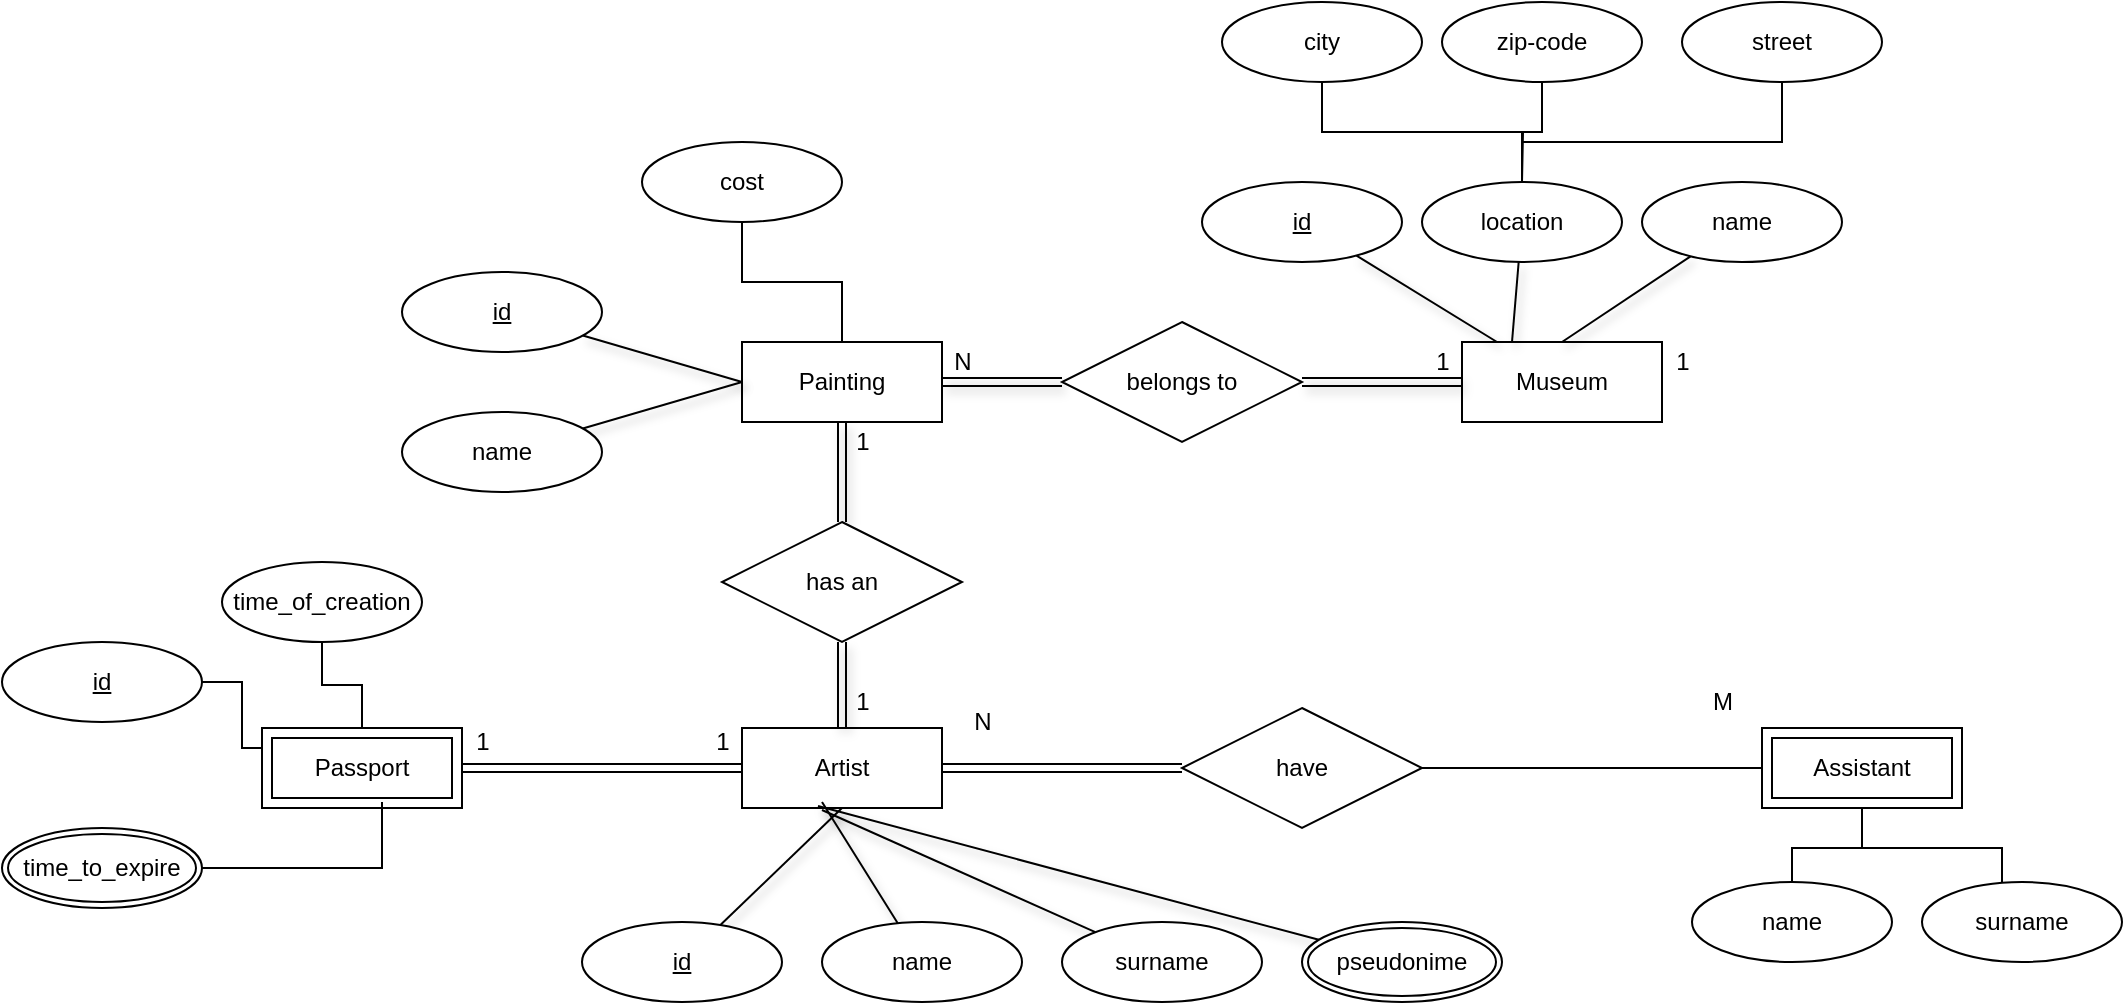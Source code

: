 <mxfile version="16.5.1" type="device"><diagram name="Page-1" id="e7e014a7-5840-1c2e-5031-d8a46d1fe8dd"><mxGraphModel dx="2037" dy="579" grid="1" gridSize="10" guides="1" tooltips="1" connect="1" arrows="1" fold="1" page="1" pageScale="1" pageWidth="1169" pageHeight="826" background="none" math="0" shadow="0"><root><mxCell id="0"/><mxCell id="1" parent="0"/><mxCell id="tcspQJJbEjXAP0xoxj2N-1" value="Museum" style="whiteSpace=wrap;html=1;align=center;" parent="1" vertex="1"><mxGeometry x="570" y="200" width="100" height="40" as="geometry"/></mxCell><mxCell id="tcspQJJbEjXAP0xoxj2N-53" style="edgeStyle=none;shape=link;rounded=0;orthogonalLoop=1;jettySize=auto;html=1;entryX=0;entryY=0.5;entryDx=0;entryDy=0;shadow=1;" parent="1" source="tcspQJJbEjXAP0xoxj2N-2" target="tcspQJJbEjXAP0xoxj2N-50" edge="1"><mxGeometry relative="1" as="geometry"/></mxCell><mxCell id="tcspQJJbEjXAP0xoxj2N-2" value="Painting" style="whiteSpace=wrap;html=1;align=center;" parent="1" vertex="1"><mxGeometry x="210" y="200" width="100" height="40" as="geometry"/></mxCell><mxCell id="W3V4HR7gL9xtQNZIHnZM-19" style="edgeStyle=orthogonalEdgeStyle;rounded=0;orthogonalLoop=1;jettySize=auto;html=1;endArrow=none;endFill=0;shape=link;" edge="1" parent="1" source="tcspQJJbEjXAP0xoxj2N-4" target="W3V4HR7gL9xtQNZIHnZM-18"><mxGeometry relative="1" as="geometry"/></mxCell><mxCell id="tcspQJJbEjXAP0xoxj2N-4" value="Artist" style="whiteSpace=wrap;html=1;align=center;" parent="1" vertex="1"><mxGeometry x="210" y="393" width="100" height="40" as="geometry"/></mxCell><mxCell id="tcspQJJbEjXAP0xoxj2N-19" style="edgeStyle=none;rounded=0;orthogonalLoop=1;jettySize=auto;html=1;entryX=0.5;entryY=1;entryDx=0;entryDy=0;shadow=1;endArrow=none;" parent="1" source="tcspQJJbEjXAP0xoxj2N-6" target="tcspQJJbEjXAP0xoxj2N-4" edge="1"><mxGeometry relative="1" as="geometry"/></mxCell><mxCell id="tcspQJJbEjXAP0xoxj2N-6" value="&lt;u&gt;id&lt;/u&gt;" style="ellipse;whiteSpace=wrap;html=1;align=center;" parent="1" vertex="1"><mxGeometry x="130" y="490" width="100" height="40" as="geometry"/></mxCell><mxCell id="tcspQJJbEjXAP0xoxj2N-20" style="endArrow=none;edgeStyle=none;rounded=0;orthogonalLoop=1;jettySize=auto;html=1;entryX=0.4;entryY=0.925;entryDx=0;entryDy=0;entryPerimeter=0;shadow=1;" parent="1" source="tcspQJJbEjXAP0xoxj2N-7" target="tcspQJJbEjXAP0xoxj2N-4" edge="1"><mxGeometry relative="1" as="geometry"/></mxCell><mxCell id="tcspQJJbEjXAP0xoxj2N-7" value="name" style="ellipse;whiteSpace=wrap;html=1;align=center;" parent="1" vertex="1"><mxGeometry x="250" y="490" width="100" height="40" as="geometry"/></mxCell><mxCell id="tcspQJJbEjXAP0xoxj2N-21" style="edgeStyle=none;rounded=0;orthogonalLoop=1;jettySize=auto;html=1;entryX=0.4;entryY=1.025;entryDx=0;entryDy=0;entryPerimeter=0;shadow=1;endArrow=none;" parent="1" source="tcspQJJbEjXAP0xoxj2N-8" target="tcspQJJbEjXAP0xoxj2N-4" edge="1"><mxGeometry relative="1" as="geometry"/></mxCell><mxCell id="tcspQJJbEjXAP0xoxj2N-8" value="surname" style="ellipse;whiteSpace=wrap;html=1;align=center;" parent="1" vertex="1"><mxGeometry x="370" y="490" width="100" height="40" as="geometry"/></mxCell><mxCell id="tcspQJJbEjXAP0xoxj2N-22" style="edgeStyle=none;rounded=0;orthogonalLoop=1;jettySize=auto;html=1;entryX=0.38;entryY=0.975;entryDx=0;entryDy=0;entryPerimeter=0;shadow=1;endArrow=none;" parent="1" target="tcspQJJbEjXAP0xoxj2N-4" edge="1"><mxGeometry relative="1" as="geometry"><mxPoint x="498.419" y="498.893" as="sourcePoint"/></mxGeometry></mxCell><mxCell id="tcspQJJbEjXAP0xoxj2N-38" style="edgeStyle=none;rounded=0;orthogonalLoop=1;jettySize=auto;html=1;entryX=0.5;entryY=1;entryDx=0;entryDy=0;shadow=1;shape=link;" parent="1" source="tcspQJJbEjXAP0xoxj2N-37" target="tcspQJJbEjXAP0xoxj2N-2" edge="1"><mxGeometry relative="1" as="geometry"/></mxCell><mxCell id="tcspQJJbEjXAP0xoxj2N-39" style="edgeStyle=none;rounded=0;orthogonalLoop=1;jettySize=auto;html=1;shadow=1;shape=link;" parent="1" source="tcspQJJbEjXAP0xoxj2N-37" target="tcspQJJbEjXAP0xoxj2N-4" edge="1"><mxGeometry relative="1" as="geometry"/></mxCell><mxCell id="tcspQJJbEjXAP0xoxj2N-37" value="has an" style="shape=rhombus;perimeter=rhombusPerimeter;whiteSpace=wrap;html=1;align=center;" parent="1" vertex="1"><mxGeometry x="200" y="290" width="120" height="60" as="geometry"/></mxCell><mxCell id="tcspQJJbEjXAP0xoxj2N-43" value="1" style="text;html=1;align=center;verticalAlign=middle;resizable=0;points=[];autosize=1;strokeColor=none;fillColor=none;" parent="1" vertex="1"><mxGeometry x="260" y="370" width="20" height="20" as="geometry"/></mxCell><mxCell id="tcspQJJbEjXAP0xoxj2N-46" value="1" style="text;html=1;align=center;verticalAlign=middle;resizable=0;points=[];autosize=1;strokeColor=none;fillColor=none;" parent="1" vertex="1"><mxGeometry x="260" y="240" width="20" height="20" as="geometry"/></mxCell><mxCell id="tcspQJJbEjXAP0xoxj2N-54" style="edgeStyle=none;shape=link;rounded=0;orthogonalLoop=1;jettySize=auto;html=1;shadow=1;" parent="1" source="tcspQJJbEjXAP0xoxj2N-50" target="tcspQJJbEjXAP0xoxj2N-1" edge="1"><mxGeometry relative="1" as="geometry"/></mxCell><mxCell id="tcspQJJbEjXAP0xoxj2N-50" value="belongs to" style="shape=rhombus;perimeter=rhombusPerimeter;whiteSpace=wrap;html=1;align=center;" parent="1" vertex="1"><mxGeometry x="370" y="190" width="120" height="60" as="geometry"/></mxCell><mxCell id="tcspQJJbEjXAP0xoxj2N-52" value="pseudonime" style="ellipse;shape=doubleEllipse;margin=3;whiteSpace=wrap;html=1;align=center;" parent="1" vertex="1"><mxGeometry x="490" y="490" width="100" height="40" as="geometry"/></mxCell><mxCell id="tcspQJJbEjXAP0xoxj2N-58" value="N" style="text;html=1;align=center;verticalAlign=middle;resizable=0;points=[];autosize=1;strokeColor=none;fillColor=none;" parent="1" vertex="1"><mxGeometry x="310" y="200" width="20" height="20" as="geometry"/></mxCell><mxCell id="tcspQJJbEjXAP0xoxj2N-59" value="1" style="text;html=1;align=center;verticalAlign=middle;resizable=0;points=[];autosize=1;strokeColor=none;fillColor=none;" parent="1" vertex="1"><mxGeometry x="550" y="200" width="20" height="20" as="geometry"/></mxCell><mxCell id="tcspQJJbEjXAP0xoxj2N-60" value="1" style="text;html=1;align=center;verticalAlign=middle;resizable=0;points=[];autosize=1;strokeColor=none;fillColor=none;" parent="1" vertex="1"><mxGeometry x="670" y="200" width="20" height="20" as="geometry"/></mxCell><mxCell id="tcspQJJbEjXAP0xoxj2N-74" style="endArrow=none;edgeStyle=none;rounded=0;orthogonalLoop=1;jettySize=auto;html=1;entryX=0;entryY=0.5;entryDx=0;entryDy=0;shadow=1;" parent="1" source="tcspQJJbEjXAP0xoxj2N-71" target="tcspQJJbEjXAP0xoxj2N-2" edge="1"><mxGeometry relative="1" as="geometry"/></mxCell><mxCell id="tcspQJJbEjXAP0xoxj2N-71" value="name" style="ellipse;whiteSpace=wrap;html=1;align=center;" parent="1" vertex="1"><mxGeometry x="40" y="235" width="100" height="40" as="geometry"/></mxCell><mxCell id="tcspQJJbEjXAP0xoxj2N-73" style="endArrow=none;edgeStyle=none;rounded=0;orthogonalLoop=1;jettySize=auto;html=1;entryX=0;entryY=0.5;entryDx=0;entryDy=0;shadow=1;" parent="1" source="tcspQJJbEjXAP0xoxj2N-72" target="tcspQJJbEjXAP0xoxj2N-2" edge="1"><mxGeometry relative="1" as="geometry"/></mxCell><mxCell id="tcspQJJbEjXAP0xoxj2N-72" value="id" style="ellipse;whiteSpace=wrap;html=1;align=center;fontStyle=4;" parent="1" vertex="1"><mxGeometry x="40" y="165" width="100" height="40" as="geometry"/></mxCell><mxCell id="tcspQJJbEjXAP0xoxj2N-79" style="endArrow=none;edgeStyle=none;rounded=0;orthogonalLoop=1;jettySize=auto;html=1;shadow=1;" parent="1" source="tcspQJJbEjXAP0xoxj2N-76" target="tcspQJJbEjXAP0xoxj2N-1" edge="1"><mxGeometry relative="1" as="geometry"/></mxCell><mxCell id="tcspQJJbEjXAP0xoxj2N-76" value="id" style="ellipse;whiteSpace=wrap;html=1;align=center;fontStyle=4;" parent="1" vertex="1"><mxGeometry x="440" y="120" width="100" height="40" as="geometry"/></mxCell><mxCell id="tcspQJJbEjXAP0xoxj2N-80" style="endArrow=none;edgeStyle=none;rounded=0;orthogonalLoop=1;jettySize=auto;html=1;entryX=0.25;entryY=0;entryDx=0;entryDy=0;shadow=1;" parent="1" source="tcspQJJbEjXAP0xoxj2N-77" target="tcspQJJbEjXAP0xoxj2N-1" edge="1"><mxGeometry relative="1" as="geometry"/></mxCell><mxCell id="tcspQJJbEjXAP0xoxj2N-77" value="location" style="ellipse;whiteSpace=wrap;html=1;align=center;" parent="1" vertex="1"><mxGeometry x="550" y="120" width="100" height="40" as="geometry"/></mxCell><mxCell id="tcspQJJbEjXAP0xoxj2N-81" style="endArrow=none;edgeStyle=none;rounded=0;orthogonalLoop=1;jettySize=auto;html=1;entryX=0.5;entryY=0;entryDx=0;entryDy=0;shadow=1;" parent="1" source="tcspQJJbEjXAP0xoxj2N-78" target="tcspQJJbEjXAP0xoxj2N-1" edge="1"><mxGeometry relative="1" as="geometry"/></mxCell><mxCell id="tcspQJJbEjXAP0xoxj2N-78" value="name" style="ellipse;whiteSpace=wrap;html=1;align=center;" parent="1" vertex="1"><mxGeometry x="660" y="120" width="100" height="40" as="geometry"/></mxCell><mxCell id="W3V4HR7gL9xtQNZIHnZM-15" style="edgeStyle=orthogonalEdgeStyle;rounded=0;orthogonalLoop=1;jettySize=auto;html=1;entryX=0.5;entryY=0;entryDx=0;entryDy=0;endArrow=none;endFill=0;" edge="1" parent="1" source="W3V4HR7gL9xtQNZIHnZM-14" target="tcspQJJbEjXAP0xoxj2N-2"><mxGeometry relative="1" as="geometry"/></mxCell><mxCell id="W3V4HR7gL9xtQNZIHnZM-14" value="cost" style="ellipse;whiteSpace=wrap;html=1;align=center;" vertex="1" parent="1"><mxGeometry x="160" y="100" width="100" height="40" as="geometry"/></mxCell><mxCell id="W3V4HR7gL9xtQNZIHnZM-41" style="edgeStyle=orthogonalEdgeStyle;rounded=0;orthogonalLoop=1;jettySize=auto;html=1;endArrow=none;endFill=0;" edge="1" parent="1" source="W3V4HR7gL9xtQNZIHnZM-16" target="W3V4HR7gL9xtQNZIHnZM-38"><mxGeometry relative="1" as="geometry"/></mxCell><mxCell id="W3V4HR7gL9xtQNZIHnZM-43" style="edgeStyle=orthogonalEdgeStyle;rounded=0;orthogonalLoop=1;jettySize=auto;html=1;entryX=0.4;entryY=0.5;entryDx=0;entryDy=0;entryPerimeter=0;endArrow=none;endFill=0;" edge="1" parent="1" source="W3V4HR7gL9xtQNZIHnZM-16" target="W3V4HR7gL9xtQNZIHnZM-40"><mxGeometry relative="1" as="geometry"/></mxCell><mxCell id="W3V4HR7gL9xtQNZIHnZM-16" value="Assistant" style="shape=ext;margin=3;double=1;whiteSpace=wrap;html=1;align=center;" vertex="1" parent="1"><mxGeometry x="720" y="393" width="100" height="40" as="geometry"/></mxCell><mxCell id="W3V4HR7gL9xtQNZIHnZM-23" style="edgeStyle=orthogonalEdgeStyle;rounded=0;orthogonalLoop=1;jettySize=auto;html=1;endArrow=none;endFill=0;" edge="1" parent="1" source="W3V4HR7gL9xtQNZIHnZM-18" target="W3V4HR7gL9xtQNZIHnZM-16"><mxGeometry relative="1" as="geometry"/></mxCell><mxCell id="W3V4HR7gL9xtQNZIHnZM-18" value="have" style="shape=rhombus;perimeter=rhombusPerimeter;whiteSpace=wrap;html=1;align=center;" vertex="1" parent="1"><mxGeometry x="430" y="383" width="120" height="60" as="geometry"/></mxCell><mxCell id="W3V4HR7gL9xtQNZIHnZM-24" value="N" style="text;html=1;align=center;verticalAlign=middle;resizable=0;points=[];autosize=1;strokeColor=none;fillColor=none;" vertex="1" parent="1"><mxGeometry x="320" y="380" width="20" height="20" as="geometry"/></mxCell><mxCell id="W3V4HR7gL9xtQNZIHnZM-25" value="M" style="text;html=1;align=center;verticalAlign=middle;resizable=0;points=[];autosize=1;strokeColor=none;fillColor=none;" vertex="1" parent="1"><mxGeometry x="685" y="370" width="30" height="20" as="geometry"/></mxCell><mxCell id="W3V4HR7gL9xtQNZIHnZM-27" style="edgeStyle=orthogonalEdgeStyle;shape=link;rounded=0;orthogonalLoop=1;jettySize=auto;html=1;endArrow=none;endFill=0;" edge="1" parent="1" source="W3V4HR7gL9xtQNZIHnZM-26" target="tcspQJJbEjXAP0xoxj2N-4"><mxGeometry relative="1" as="geometry"/></mxCell><mxCell id="W3V4HR7gL9xtQNZIHnZM-26" value="Passport" style="shape=ext;margin=3;double=1;whiteSpace=wrap;html=1;align=center;" vertex="1" parent="1"><mxGeometry x="-30" y="393" width="100" height="40" as="geometry"/></mxCell><mxCell id="W3V4HR7gL9xtQNZIHnZM-28" value="1" style="text;html=1;align=center;verticalAlign=middle;resizable=0;points=[];autosize=1;strokeColor=none;fillColor=none;" vertex="1" parent="1"><mxGeometry x="190" y="390" width="20" height="20" as="geometry"/></mxCell><mxCell id="W3V4HR7gL9xtQNZIHnZM-30" value="1" style="text;html=1;align=center;verticalAlign=middle;resizable=0;points=[];autosize=1;strokeColor=none;fillColor=none;" vertex="1" parent="1"><mxGeometry x="70" y="390" width="20" height="20" as="geometry"/></mxCell><mxCell id="W3V4HR7gL9xtQNZIHnZM-35" style="edgeStyle=orthogonalEdgeStyle;rounded=0;orthogonalLoop=1;jettySize=auto;html=1;entryX=0;entryY=0.25;entryDx=0;entryDy=0;endArrow=none;endFill=0;" edge="1" parent="1" source="W3V4HR7gL9xtQNZIHnZM-32" target="W3V4HR7gL9xtQNZIHnZM-26"><mxGeometry relative="1" as="geometry"/></mxCell><mxCell id="W3V4HR7gL9xtQNZIHnZM-32" value="id" style="ellipse;whiteSpace=wrap;html=1;align=center;fontStyle=4;" vertex="1" parent="1"><mxGeometry x="-160" y="350" width="100" height="40" as="geometry"/></mxCell><mxCell id="W3V4HR7gL9xtQNZIHnZM-36" style="edgeStyle=orthogonalEdgeStyle;rounded=0;orthogonalLoop=1;jettySize=auto;html=1;endArrow=none;endFill=0;" edge="1" parent="1" source="W3V4HR7gL9xtQNZIHnZM-33" target="W3V4HR7gL9xtQNZIHnZM-26"><mxGeometry relative="1" as="geometry"/></mxCell><mxCell id="W3V4HR7gL9xtQNZIHnZM-33" value="time_of_creation" style="ellipse;whiteSpace=wrap;html=1;align=center;" vertex="1" parent="1"><mxGeometry x="-50" y="310" width="100" height="40" as="geometry"/></mxCell><mxCell id="W3V4HR7gL9xtQNZIHnZM-38" value="name" style="ellipse;whiteSpace=wrap;html=1;align=center;" vertex="1" parent="1"><mxGeometry x="685" y="470" width="100" height="40" as="geometry"/></mxCell><mxCell id="W3V4HR7gL9xtQNZIHnZM-45" style="edgeStyle=orthogonalEdgeStyle;rounded=0;orthogonalLoop=1;jettySize=auto;html=1;entryX=0.6;entryY=0.925;entryDx=0;entryDy=0;entryPerimeter=0;endArrow=none;endFill=0;" edge="1" parent="1" source="W3V4HR7gL9xtQNZIHnZM-39" target="W3V4HR7gL9xtQNZIHnZM-26"><mxGeometry relative="1" as="geometry"/></mxCell><mxCell id="W3V4HR7gL9xtQNZIHnZM-39" value="time_to_expire" style="ellipse;shape=doubleEllipse;margin=3;whiteSpace=wrap;html=1;align=center;" vertex="1" parent="1"><mxGeometry x="-160" y="443" width="100" height="40" as="geometry"/></mxCell><mxCell id="W3V4HR7gL9xtQNZIHnZM-40" value="surname" style="ellipse;whiteSpace=wrap;html=1;align=center;" vertex="1" parent="1"><mxGeometry x="800" y="470" width="100" height="40" as="geometry"/></mxCell><mxCell id="W3V4HR7gL9xtQNZIHnZM-51" style="edgeStyle=orthogonalEdgeStyle;rounded=0;orthogonalLoop=1;jettySize=auto;html=1;endArrow=none;endFill=0;" edge="1" parent="1" source="W3V4HR7gL9xtQNZIHnZM-48" target="tcspQJJbEjXAP0xoxj2N-77"><mxGeometry relative="1" as="geometry"/></mxCell><mxCell id="W3V4HR7gL9xtQNZIHnZM-48" value="city" style="ellipse;whiteSpace=wrap;html=1;align=center;" vertex="1" parent="1"><mxGeometry x="450" y="30" width="100" height="40" as="geometry"/></mxCell><mxCell id="W3V4HR7gL9xtQNZIHnZM-52" style="edgeStyle=orthogonalEdgeStyle;rounded=0;orthogonalLoop=1;jettySize=auto;html=1;endArrow=none;endFill=0;" edge="1" parent="1" source="W3V4HR7gL9xtQNZIHnZM-49"><mxGeometry relative="1" as="geometry"><mxPoint x="600" y="120" as="targetPoint"/></mxGeometry></mxCell><mxCell id="W3V4HR7gL9xtQNZIHnZM-49" value="zip-code" style="ellipse;whiteSpace=wrap;html=1;align=center;" vertex="1" parent="1"><mxGeometry x="560" y="30" width="100" height="40" as="geometry"/></mxCell><mxCell id="W3V4HR7gL9xtQNZIHnZM-53" style="edgeStyle=orthogonalEdgeStyle;rounded=0;orthogonalLoop=1;jettySize=auto;html=1;endArrow=none;endFill=0;" edge="1" parent="1" source="W3V4HR7gL9xtQNZIHnZM-50" target="tcspQJJbEjXAP0xoxj2N-77"><mxGeometry relative="1" as="geometry"><Array as="points"><mxPoint x="730" y="100"/><mxPoint x="600" y="100"/></Array></mxGeometry></mxCell><mxCell id="W3V4HR7gL9xtQNZIHnZM-50" value="street" style="ellipse;whiteSpace=wrap;html=1;align=center;" vertex="1" parent="1"><mxGeometry x="680" y="30" width="100" height="40" as="geometry"/></mxCell></root></mxGraphModel></diagram></mxfile>